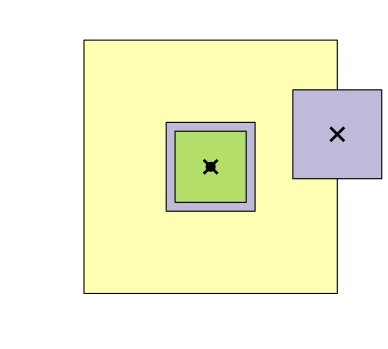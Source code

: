 <?xml version="1.0"?>
<!DOCTYPE ipe SYSTEM "ipe.dtd">
<ipe version="70218" creator="Ipe 7.2.24">
<info created="D:20220408102852" modified="D:20220408102852"/>
<ipestyle name="basic">
<symbol name="arrow/arc(spx)">
<path stroke="sym-stroke" fill="sym-stroke" pen="sym-pen">
0 0 m
-1 0.333 l
-1 -0.333 l
h
</path>
</symbol>
<symbol name="arrow/farc(spx)">
<path stroke="sym-stroke" fill="white" pen="sym-pen">
0 0 m
-1 0.333 l
-1 -0.333 l
h
</path>
</symbol>
<symbol name="arrow/ptarc(spx)">
<path stroke="sym-stroke" fill="sym-stroke" pen="sym-pen">
0 0 m
-1 0.333 l
-0.8 0 l
-1 -0.333 l
h
</path>
</symbol>
<symbol name="arrow/fptarc(spx)">
<path stroke="sym-stroke" fill="white" pen="sym-pen">
0 0 m
-1 0.333 l
-0.8 0 l
-1 -0.333 l
h
</path>
</symbol>
<symbol name="mark/circle(sx)" transformations="translations">
<path fill="sym-stroke">
0.6 0 0 0.6 0 0 e
0.4 0 0 0.4 0 0 e
</path>
</symbol>
<symbol name="mark/disk(sx)" transformations="translations">
<path fill="sym-stroke">
0.6 0 0 0.6 0 0 e
</path>
</symbol>
<symbol name="mark/fdisk(sfx)" transformations="translations">
<group>
<path fill="sym-fill">
0.5 0 0 0.5 0 0 e
</path>
<path fill="sym-stroke" fillrule="eofill">
0.6 0 0 0.6 0 0 e
0.4 0 0 0.4 0 0 e
</path>
</group>
</symbol>
<symbol name="mark/box(sx)" transformations="translations">
<path fill="sym-stroke" fillrule="eofill">
-0.6 -0.6 m
0.6 -0.6 l
0.6 0.6 l
-0.6 0.6 l
h
-0.4 -0.4 m
0.4 -0.4 l
0.4 0.4 l
-0.4 0.4 l
h
</path>
</symbol>
<symbol name="mark/square(sx)" transformations="translations">
<path fill="sym-stroke">
-0.6 -0.6 m
0.6 -0.6 l
0.6 0.6 l
-0.6 0.6 l
h
</path>
</symbol>
<symbol name="mark/fsquare(sfx)" transformations="translations">
<group>
<path fill="sym-fill">
-0.5 -0.5 m
0.5 -0.5 l
0.5 0.5 l
-0.5 0.5 l
h
</path>
<path fill="sym-stroke" fillrule="eofill">
-0.6 -0.6 m
0.6 -0.6 l
0.6 0.6 l
-0.6 0.6 l
h
-0.4 -0.4 m
0.4 -0.4 l
0.4 0.4 l
-0.4 0.4 l
h
</path>
</group>
</symbol>
<symbol name="mark/cross(sx)" transformations="translations">
<group>
<path fill="sym-stroke">
-0.43 -0.57 m
0.57 0.43 l
0.43 0.57 l
-0.57 -0.43 l
h
</path>
<path fill="sym-stroke">
-0.43 0.57 m
0.57 -0.43 l
0.43 -0.57 l
-0.57 0.43 l
h
</path>
</group>
</symbol>
<symbol name="arrow/fnormal(spx)">
<path stroke="sym-stroke" fill="white" pen="sym-pen">
0 0 m
-1 0.333 l
-1 -0.333 l
h
</path>
</symbol>
<symbol name="arrow/pointed(spx)">
<path stroke="sym-stroke" fill="sym-stroke" pen="sym-pen">
0 0 m
-1 0.333 l
-0.8 0 l
-1 -0.333 l
h
</path>
</symbol>
<symbol name="arrow/fpointed(spx)">
<path stroke="sym-stroke" fill="white" pen="sym-pen">
0 0 m
-1 0.333 l
-0.8 0 l
-1 -0.333 l
h
</path>
</symbol>
<symbol name="arrow/linear(spx)">
<path stroke="sym-stroke" pen="sym-pen">
-1 0.333 m
0 0 l
-1 -0.333 l
</path>
</symbol>
<symbol name="arrow/fdouble(spx)">
<path stroke="sym-stroke" fill="white" pen="sym-pen">
0 0 m
-1 0.333 l
-1 -0.333 l
h
-1 0 m
-2 0.333 l
-2 -0.333 l
h
</path>
</symbol>
<symbol name="arrow/double(spx)">
<path stroke="sym-stroke" fill="sym-stroke" pen="sym-pen">
0 0 m
-1 0.333 l
-1 -0.333 l
h
-1 0 m
-2 0.333 l
-2 -0.333 l
h
</path>
</symbol>
<symbol name="arrow/mid-normal(spx)">
<path stroke="sym-stroke" fill="sym-stroke" pen="sym-pen">
0.5 0 m
-0.5 0.333 l
-0.5 -0.333 l
h
</path>
</symbol>
<symbol name="arrow/mid-fnormal(spx)">
<path stroke="sym-stroke" fill="white" pen="sym-pen">
0.5 0 m
-0.5 0.333 l
-0.5 -0.333 l
h
</path>
</symbol>
<symbol name="arrow/mid-pointed(spx)">
<path stroke="sym-stroke" fill="sym-stroke" pen="sym-pen">
0.5 0 m
-0.5 0.333 l
-0.3 0 l
-0.5 -0.333 l
h
</path>
</symbol>
<symbol name="arrow/mid-fpointed(spx)">
<path stroke="sym-stroke" fill="white" pen="sym-pen">
0.5 0 m
-0.5 0.333 l
-0.3 0 l
-0.5 -0.333 l
h
</path>
</symbol>
<symbol name="arrow/mid-double(spx)">
<path stroke="sym-stroke" fill="sym-stroke" pen="sym-pen">
1 0 m
0 0.333 l
0 -0.333 l
h
0 0 m
-1 0.333 l
-1 -0.333 l
h
</path>
</symbol>
<symbol name="arrow/mid-fdouble(spx)">
<path stroke="sym-stroke" fill="white" pen="sym-pen">
1 0 m
0 0.333 l
0 -0.333 l
h
0 0 m
-1 0.333 l
-1 -0.333 l
h
</path>
</symbol>
<anglesize name="22.5 deg" value="22.5"/>
<anglesize name="30 deg" value="30"/>
<anglesize name="45 deg" value="45"/>
<anglesize name="60 deg" value="60"/>
<anglesize name="90 deg" value="90"/>
<arrowsize name="large" value="10"/>
<arrowsize name="small" value="5"/>
<arrowsize name="tiny" value="3"/>
<color name="blue" value="0 0 1"/>
<color name="brown" value="0.647 0.165 0.165"/>
<color name="darkblue" value="0 0 0.545"/>
<color name="darkcyan" value="0 0.545 0.545"/>
<color name="darkgray" value="0.663"/>
<color name="darkgreen" value="0 0.392 0"/>
<color name="darkmagenta" value="0.545 0 0.545"/>
<color name="darkorange" value="1 0.549 0"/>
<color name="darkred" value="0.545 0 0"/>
<color name="gold" value="1 0.843 0"/>
<color name="gray" value="0.745"/>
<color name="green" value="0 1 0"/>
<color name="lightblue" value="0.678 0.847 0.902"/>
<color name="lightcyan" value="0.878 1 1"/>
<color name="lightgray" value="0.827"/>
<color name="lightgreen" value="0.565 0.933 0.565"/>
<color name="lightyellow" value="1 1 0.878"/>
<color name="navy" value="0 0 0.502"/>
<color name="orange" value="1 0.647 0"/>
<color name="pink" value="1 0.753 0.796"/>
<color name="purple" value="0.627 0.125 0.941"/>
<color name="red" value="1 0 0"/>
<color name="seagreen" value="0.18 0.545 0.341"/>
<color name="turquoise" value="0.251 0.878 0.816"/>
<color name="violet" value="0.933 0.51 0.933"/>
<color name="yellow" value="1 1 0"/>
<dashstyle name="dash dot dotted" value="[4 2 1 2 1 2] 0"/>
<dashstyle name="dash dotted" value="[4 2 1 2] 0"/>
<dashstyle name="dashed" value="[4] 0"/>
<dashstyle name="dotted" value="[1 3] 0"/>
<gridsize name="10 pts (~3.5 mm)" value="10"/>
<gridsize name="14 pts (~5 mm)" value="14"/>
<gridsize name="16 pts (~6 mm)" value="16"/>
<gridsize name="20 pts (~7 mm)" value="20"/>
<gridsize name="28 pts (~10 mm)" value="28"/>
<gridsize name="32 pts (~12 mm)" value="32"/>
<gridsize name="4 pts" value="4"/>
<gridsize name="56 pts (~20 mm)" value="56"/>
<gridsize name="8 pts (~3 mm)" value="8"/>
<opacity name="10%" value="0.1"/>
<opacity name="30%" value="0.3"/>
<opacity name="50%" value="0.5"/>
<opacity name="75%" value="0.75"/>
<pen name="fat" value="1.2"/>
<pen name="heavier" value="0.8"/>
<pen name="ultrafat" value="2"/>
<symbolsize name="large" value="5"/>
<symbolsize name="small" value="2"/>
<symbolsize name="tiny" value="1.1"/>
<textsize name="Huge" value="\Huge"/>
<textsize name="LARGE" value="\LARGE"/>
<textsize name="Large" value="\Large"/>
<textsize name="footnote" value="\footnotesize"/>
<textsize name="huge" value="\huge"/>
<textsize name="large" value="\large"/>
<textsize name="small" value="\small"/>
<textsize name="tiny" value="\tiny"/>
<textstyle name="center" begin="\begin{center}" end="\end{center}"/>
<textstyle name="item" begin="\begin{itemize}\item{}" end="\end{itemize}"/>
<textstyle name="itemize" begin="\begin{itemize}" end="\end{itemize}"/>
<tiling name="falling" angle="-60" step="4" width="1"/>
<tiling name="rising" angle="30" step="4" width="1"/>
</ipestyle>
<ipestyle name="brew">
<color name="aliceblue" value="0.941 0.973 1"/>
<color name="brew1" value="0.552 0.827 0.78"/>
<color name="brew2" value="1 1 0.701"/>
<color name="brew3" value="0.745 0.729 0.854"/>
<color name="brew4" value="0.984 0.501 0.447"/>
<color name="brew5" value="0.501 0.694 0.827"/>
<color name="brew6" value="0.992 0.705 0.384"/>
<color name="brew7" value="0.701 0.87 0.411"/>
<color name="brew8" value="0.988 0.803 0.898"/>
</ipestyle>
<page>
<layer name="alpha"/>
<layer name="beta"/>
<layer name="gamma"/>
<view layers="alpha" active="alpha"/>
<view layers="beta" active="beta"/>
<view layers="gamma" active="gamma"/>
<path layer="beta" matrix="0.95 0 0 0.95 22.1648 20.6132" stroke="black" fill="brew2">
192 704 m
192 608 l
288 608 l
288 704 l
h
</path>
<path layer="alpha" matrix="0.95 0 0 0.95 12 32.8" stroke="black" fill="brew2">
192 704 m
192 608 l
288 608 l
288 704 l
h
</path>
<use name="mark/disk(sx)" pos="240 656" size="normal" stroke="black"/>
<path stroke="black" fill="brew3">
224 672 m
224 640 l
256 640 l
256 672 l
h
</path>
<path matrix="0.8 0 0 0.8 48 131.2" stroke="black" fill="brew7">
224 672 m
224 640 l
256 640 l
256 672 l
h
</path>
<use name="mark/disk(sx)" pos="240 656" size="normal" stroke="black"/>
<use name="mark/cross(sx)" pos="240 656" size="large" stroke="black"/>
<path matrix="1 0 0 1 45.6 11.7147" stroke="black" fill="brew3">
224 672 m
224 640 l
256 640 l
256 672 l
h
</path>
<use matrix="1 0 0 1 -2.4 27.7147" name="mark/cross(sx)" pos="288 640" size="large" stroke="black"/>
<path layer="beta" matrix="0.95 0 0 0.95 1.16477 43.6132" stroke="black" fill="brew2">
192 704 m
192 608 l
288 608 l
288 704 l
h
</path>
<use matrix="1 0 0 1 -10.8352 10.8132" name="mark/disk(sx)" pos="240 656" size="normal" stroke="black"/>
<path matrix="1 0 0 1 0.164767 -1.18684" stroke="black" fill="brew3">
224 672 m
224 640 l
256 640 l
256 672 l
h
</path>
<path matrix="0.8 0 0 0.8 48.1648 130.013" stroke="black" fill="brew7">
224 672 m
224 640 l
256 640 l
256 672 l
h
</path>
<use matrix="1 0 0 1 -154.835 10.8132" name="mark/disk(sx)" pos="384 656" size="normal" stroke="black"/>
<use matrix="1 0 0 1 -133.835 -12.1868" name="mark/disk(sx)" pos="384 656" size="normal" stroke="black"/>
<use matrix="1 0 0 1 -47.8352 14.8132" name="mark/cross(sx)" pos="288 640" size="large" stroke="black"/>
<path layer="gamma" matrix="0.95 0 0 0.95 29.9721 13.0469" stroke="black" fill="brew2">
192 704 m
192 608 l
288 608 l
288 704 l
h
</path>
<path matrix="0.95 0 0 0.95 -2.02793 47.0469" stroke="black" fill="brew2">
192 704 m
192 608 l
288 608 l
288 704 l
h
</path>
<use matrix="1 0 0 1 -14.0279 14.2469" name="mark/disk(sx)" pos="240 656" size="normal" stroke="black"/>
<path matrix="1 0 0 1 -25.0279 24.2469" stroke="black" fill="brew3">
224 672 m
224 640 l
256 640 l
256 672 l
h
</path>
<path matrix="0.8 0 0 0.8 22.9721 155.447" stroke="black" fill="brew7">
224 672 m
224 640 l
256 640 l
256 672 l
h
</path>
<use matrix="1 0 0 1 -73.0279 40.2469" name="mark/cross(sx)" pos="288 640" size="large" stroke="black"/>
<use matrix="1 0 0 1 -158.028 14.2469" name="mark/disk(sx)" pos="384 656" size="normal" stroke="black"/>
<path matrix="1 0 0 1 -59.6279 -0.183375" stroke="black" fill="brew3">
224 672 m
224 640 l
256 640 l
256 672 l
h
</path>
<use matrix="1 0 0 1 -107.628 15.8166" name="mark/cross(sx)" pos="288 640" size="large" stroke="black"/>
<path matrix="1 0 0 1 27.6764 -29.632" stroke="black" fill="brew3">
224 672 m
224 640 l
256 640 l
256 672 l
h
</path>
<path matrix="0.8 0 0 0.8 75.6764 101.568" stroke="black" fill="brew7">
224 672 m
224 640 l
256 640 l
256 672 l
h
</path>
<use matrix="1 0 0 1 -20.3236 -13.632" name="mark/cross(sx)" pos="288 640" size="large" stroke="black"/>
<use matrix="1 0 0 1 -126.028 -19.7531" name="mark/disk(sx)" pos="384 656" size="normal" stroke="black"/>
</page>
</ipe>
